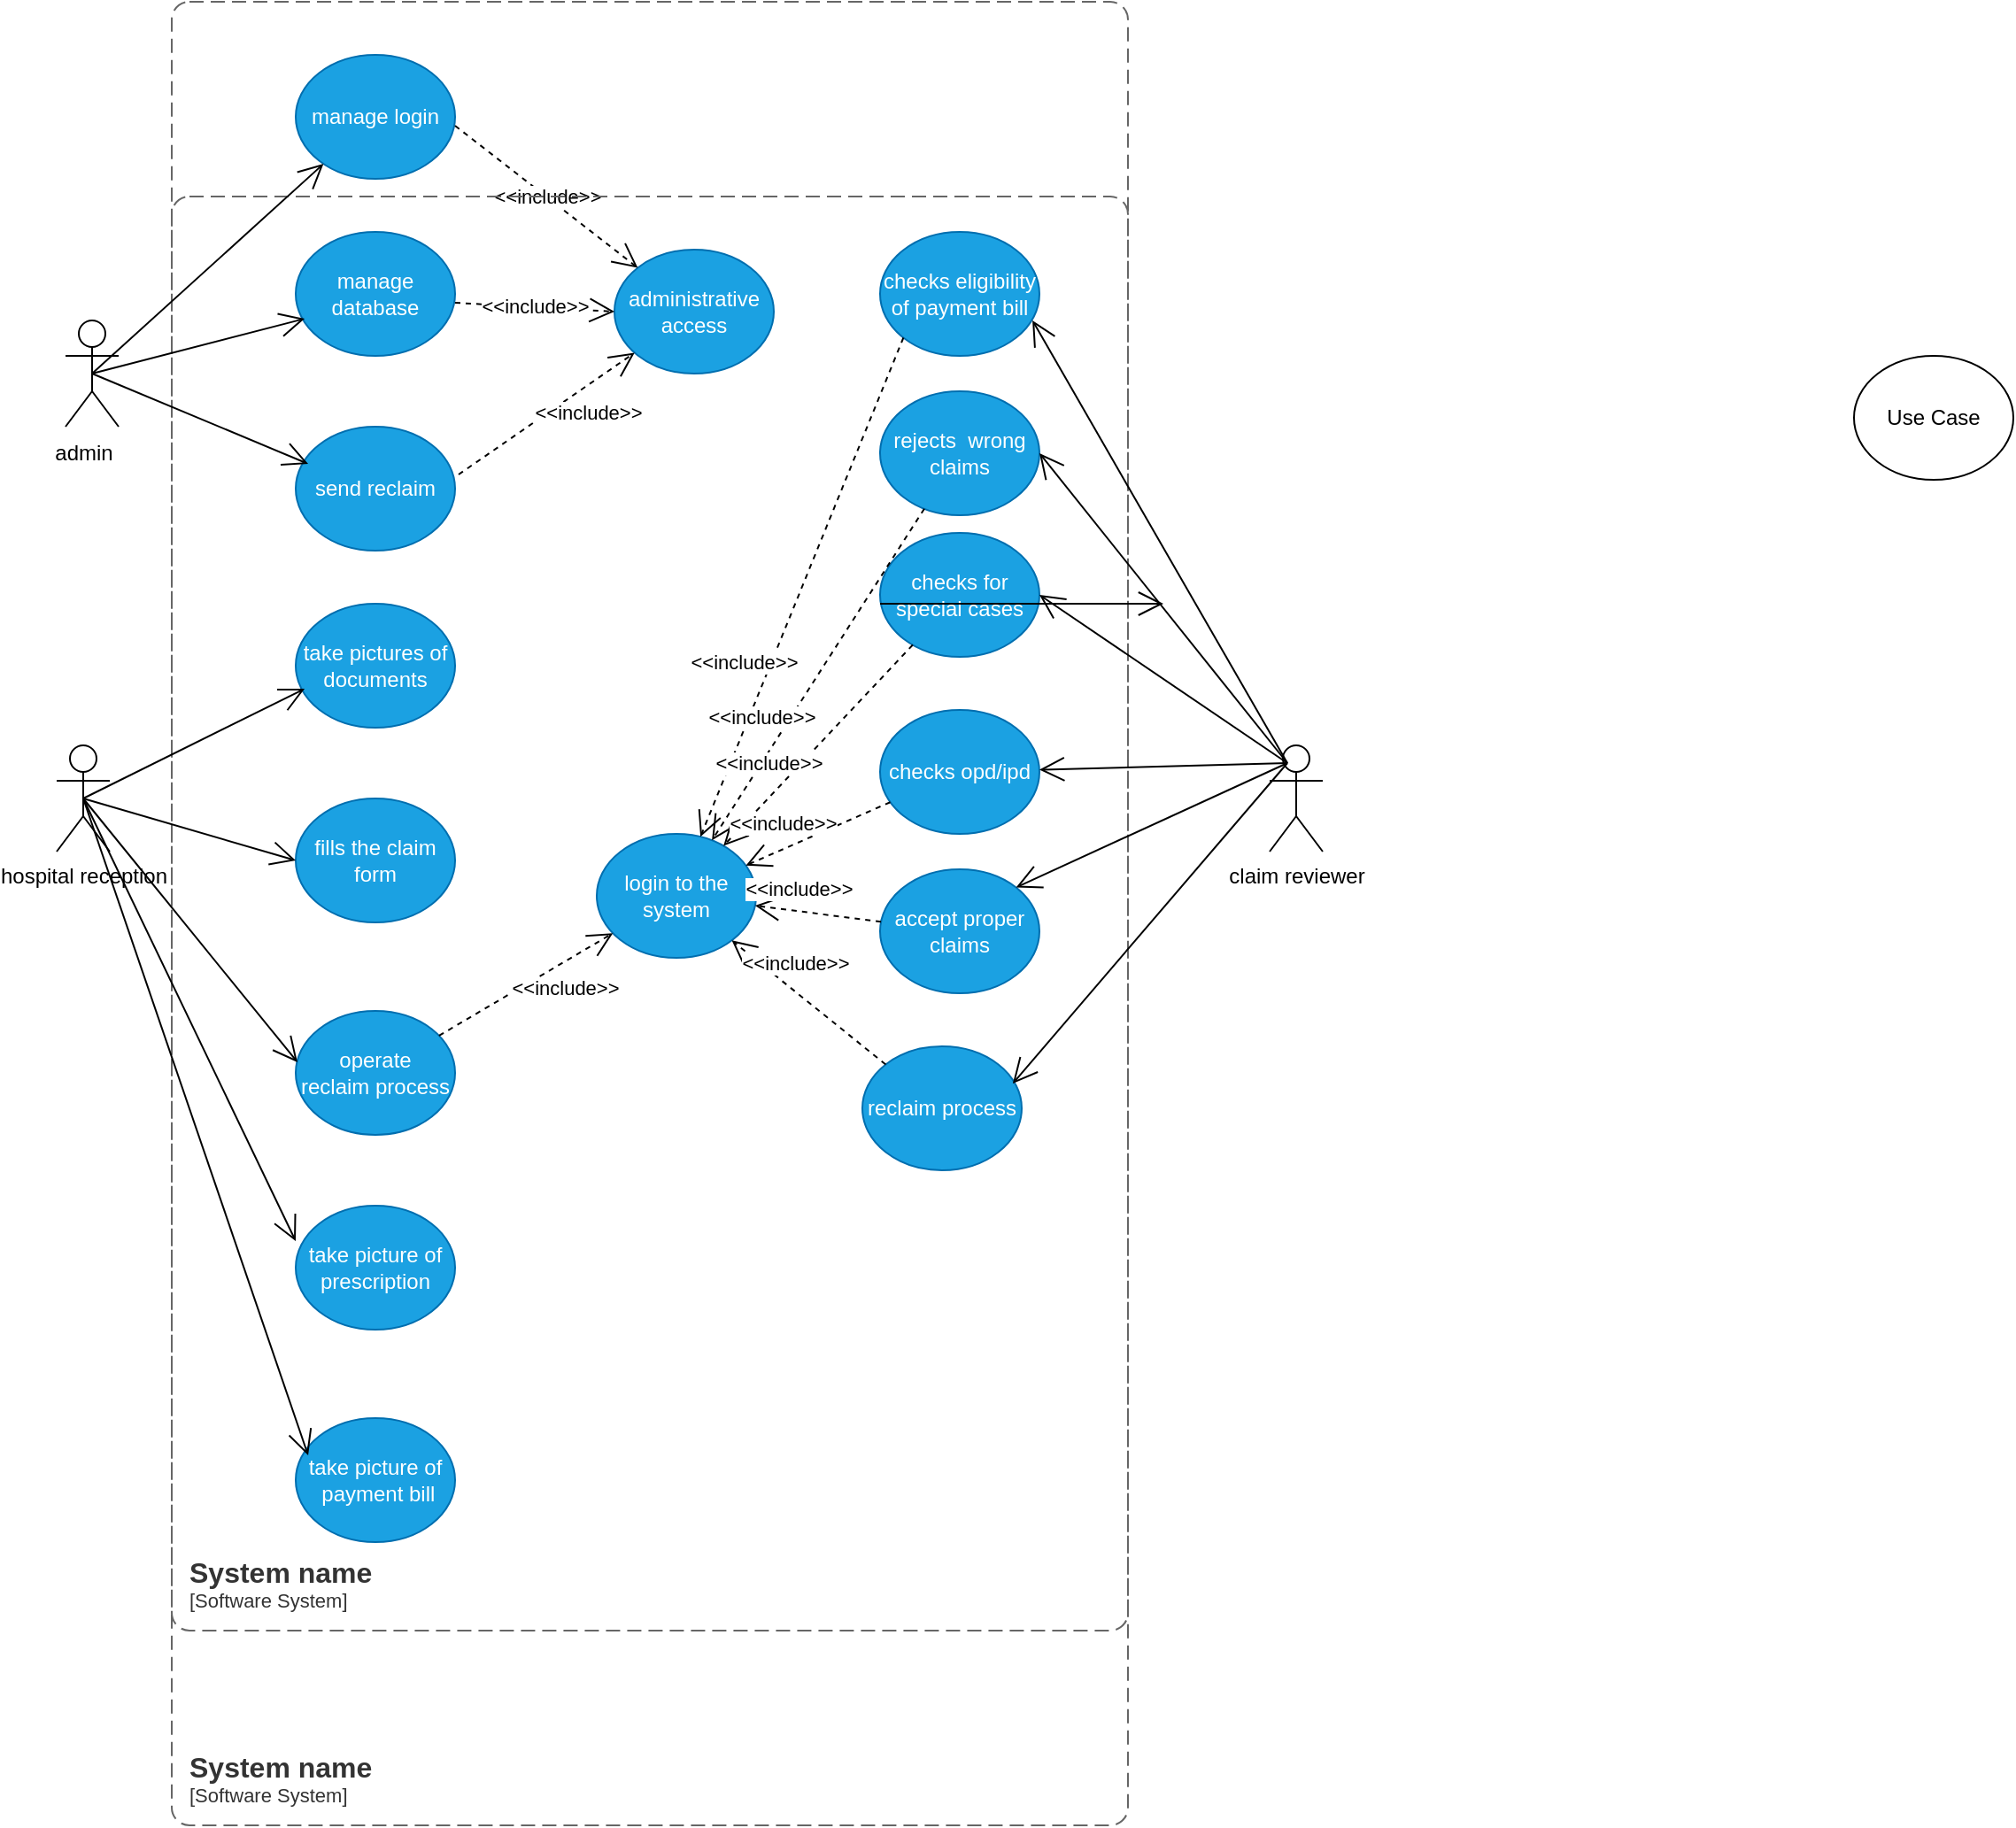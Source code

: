 <mxfile version="21.5.0" type="device">
  <diagram name="Page-1" id="asdXsCJuXep6Mdy0VLY5">
    <mxGraphModel dx="1676" dy="2243" grid="1" gridSize="10" guides="1" tooltips="1" connect="1" arrows="1" fold="1" page="1" pageScale="1" pageWidth="827" pageHeight="1169" math="0" shadow="0">
      <root>
        <mxCell id="0" />
        <mxCell id="1" parent="0" />
        <object placeholders="1" c4Name="System name" c4Type="SystemScopeBoundary" c4Application="Software System" label="&lt;font style=&quot;font-size: 16px&quot;&gt;&lt;b&gt;&lt;div style=&quot;text-align: left&quot;&gt;%c4Name%&lt;/div&gt;&lt;/b&gt;&lt;/font&gt;&lt;div style=&quot;text-align: left&quot;&gt;[%c4Application%]&lt;/div&gt;" id="072egMJkrA73w8c8OgUd-2">
          <mxCell style="rounded=1;fontSize=11;whiteSpace=wrap;html=1;dashed=1;arcSize=20;fillColor=none;strokeColor=#666666;fontColor=#333333;labelBackgroundColor=none;align=left;verticalAlign=bottom;labelBorderColor=none;spacingTop=0;spacing=10;dashPattern=8 4;metaEdit=1;rotatable=0;perimeter=rectanglePerimeter;noLabel=0;labelPadding=0;allowArrows=0;connectable=0;expand=0;recursiveResize=0;editable=1;pointerEvents=0;absoluteArcSize=1;points=[[0.25,0,0],[0.5,0,0],[0.75,0,0],[1,0.25,0],[1,0.5,0],[1,0.75,0],[0.75,1,0],[0.5,1,0],[0.25,1,0],[0,0.75,0],[0,0.5,0],[0,0.25,0]];" parent="1" vertex="1">
            <mxGeometry x="140" y="-930" width="540" height="920" as="geometry" />
          </mxCell>
        </object>
        <mxCell id="072egMJkrA73w8c8OgUd-3" value="" style="shape=umlActor;verticalLabelPosition=bottom;verticalAlign=top;html=1;" parent="1" vertex="1">
          <mxGeometry x="80" y="-750" width="30" height="60" as="geometry" />
        </mxCell>
        <mxCell id="072egMJkrA73w8c8OgUd-6" value="admin" style="text;html=1;align=center;verticalAlign=middle;resizable=0;points=[];autosize=1;strokeColor=none;fillColor=none;" parent="1" vertex="1">
          <mxGeometry x="60" y="-690" width="60" height="30" as="geometry" />
        </mxCell>
        <mxCell id="072egMJkrA73w8c8OgUd-8" value="hospital reception" style="shape=umlActor;verticalLabelPosition=bottom;verticalAlign=top;html=1;" parent="1" vertex="1">
          <mxGeometry x="75" y="-510" width="30" height="60" as="geometry" />
        </mxCell>
        <mxCell id="072egMJkrA73w8c8OgUd-10" value="claim reviewer" style="shape=umlActor;verticalLabelPosition=bottom;verticalAlign=top;html=1;" parent="1" vertex="1">
          <mxGeometry x="760" y="-510" width="30" height="60" as="geometry" />
        </mxCell>
        <mxCell id="072egMJkrA73w8c8OgUd-14" value="manage database" style="ellipse;whiteSpace=wrap;html=1;fillColor=#1ba1e2;fontColor=#ffffff;strokeColor=#006EAF;" parent="1" vertex="1">
          <mxGeometry x="210" y="-800" width="90" height="70" as="geometry" />
        </mxCell>
        <mxCell id="072egMJkrA73w8c8OgUd-17" value="send reclaim" style="ellipse;whiteSpace=wrap;html=1;fillColor=#1ba1e2;fontColor=#ffffff;strokeColor=#006EAF;" parent="1" vertex="1">
          <mxGeometry x="210" y="-690" width="90" height="70" as="geometry" />
        </mxCell>
        <mxCell id="072egMJkrA73w8c8OgUd-19" value="manage login" style="ellipse;whiteSpace=wrap;html=1;fillColor=#1ba1e2;fontColor=#ffffff;strokeColor=#006EAF;" parent="1" vertex="1">
          <mxGeometry x="210" y="-900" width="90" height="70" as="geometry" />
        </mxCell>
        <mxCell id="072egMJkrA73w8c8OgUd-40" value="take picture of prescription" style="ellipse;whiteSpace=wrap;html=1;fillColor=#1ba1e2;fontColor=#ffffff;strokeColor=#006EAF;" parent="1" vertex="1">
          <mxGeometry x="210" y="-250" width="90" height="70" as="geometry" />
        </mxCell>
        <mxCell id="072egMJkrA73w8c8OgUd-42" value="take pictures of documents" style="ellipse;whiteSpace=wrap;html=1;fillColor=#1ba1e2;fontColor=#ffffff;strokeColor=#006EAF;" parent="1" vertex="1">
          <mxGeometry x="210" y="-590" width="90" height="70" as="geometry" />
        </mxCell>
        <mxCell id="072egMJkrA73w8c8OgUd-44" value="take picture of &amp;nbsp;payment bill" style="ellipse;whiteSpace=wrap;html=1;fillColor=#1ba1e2;fontColor=#ffffff;strokeColor=#006EAF;" parent="1" vertex="1">
          <mxGeometry x="210" y="-130" width="90" height="70" as="geometry" />
        </mxCell>
        <mxCell id="072egMJkrA73w8c8OgUd-45" value="operate&lt;br&gt;reclaim process" style="ellipse;whiteSpace=wrap;html=1;fillColor=#1ba1e2;fontColor=#ffffff;strokeColor=#006EAF;" parent="1" vertex="1">
          <mxGeometry x="210" y="-360" width="90" height="70" as="geometry" />
        </mxCell>
        <mxCell id="072egMJkrA73w8c8OgUd-46" value="fills the claim form" style="ellipse;whiteSpace=wrap;html=1;fillColor=#1ba1e2;fontColor=#ffffff;strokeColor=#006EAF;" parent="1" vertex="1">
          <mxGeometry x="210" y="-480" width="90" height="70" as="geometry" />
        </mxCell>
        <mxCell id="072egMJkrA73w8c8OgUd-47" value="login to the system" style="ellipse;whiteSpace=wrap;html=1;fillColor=#1ba1e2;fontColor=#ffffff;strokeColor=#006EAF;" parent="1" vertex="1">
          <mxGeometry x="380" y="-460" width="90" height="70" as="geometry" />
        </mxCell>
        <mxCell id="072egMJkrA73w8c8OgUd-48" value="Use Case" style="ellipse;whiteSpace=wrap;html=1;" parent="1" vertex="1">
          <mxGeometry x="1090" y="-730" width="90" height="70" as="geometry" />
        </mxCell>
        <mxCell id="072egMJkrA73w8c8OgUd-52" value="checks opd/ipd" style="ellipse;whiteSpace=wrap;html=1;fillColor=#1ba1e2;fontColor=#ffffff;strokeColor=#006EAF;" parent="1" vertex="1">
          <mxGeometry x="540" y="-530" width="90" height="70" as="geometry" />
        </mxCell>
        <mxCell id="072egMJkrA73w8c8OgUd-53" value="checks eligibility of payment bill" style="ellipse;whiteSpace=wrap;html=1;fillColor=#1ba1e2;fontColor=#ffffff;strokeColor=#006EAF;" parent="1" vertex="1">
          <mxGeometry x="540" y="-800" width="90" height="70" as="geometry" />
        </mxCell>
        <mxCell id="072egMJkrA73w8c8OgUd-56" value="administrative access" style="ellipse;whiteSpace=wrap;html=1;fillColor=#1ba1e2;fontColor=#ffffff;strokeColor=#006EAF;" parent="1" vertex="1">
          <mxGeometry x="390" y="-790" width="90" height="70" as="geometry" />
        </mxCell>
        <mxCell id="072egMJkrA73w8c8OgUd-57" value="rejects &amp;nbsp;wrong claims" style="ellipse;whiteSpace=wrap;html=1;fillColor=#1ba1e2;fontColor=#ffffff;strokeColor=#006EAF;" parent="1" vertex="1">
          <mxGeometry x="540" y="-710" width="90" height="70" as="geometry" />
        </mxCell>
        <mxCell id="072egMJkrA73w8c8OgUd-59" value="accept proper claims" style="ellipse;whiteSpace=wrap;html=1;fillColor=#1ba1e2;fontColor=#ffffff;strokeColor=#006EAF;" parent="1" vertex="1">
          <mxGeometry x="540" y="-440" width="90" height="70" as="geometry" />
        </mxCell>
        <mxCell id="072egMJkrA73w8c8OgUd-60" value="checks for special cases" style="ellipse;whiteSpace=wrap;html=1;fillColor=#1ba1e2;fontColor=#ffffff;strokeColor=#006EAF;" parent="1" vertex="1">
          <mxGeometry x="540" y="-630" width="90" height="70" as="geometry" />
        </mxCell>
        <mxCell id="OgfPBMYsdwXi1MxrWJIx-4" value="reclaim process" style="ellipse;whiteSpace=wrap;html=1;fillColor=#1ba1e2;fontColor=#ffffff;strokeColor=#006EAF;" parent="1" vertex="1">
          <mxGeometry x="530" y="-340" width="90" height="70" as="geometry" />
        </mxCell>
        <mxCell id="OgfPBMYsdwXi1MxrWJIx-17" value="&amp;lt;&amp;lt;include&amp;gt;&amp;gt;" style="endArrow=open;endSize=12;dashed=1;html=1;rounded=0;" parent="1" target="072egMJkrA73w8c8OgUd-56" edge="1">
          <mxGeometry width="160" relative="1" as="geometry">
            <mxPoint x="300" y="-860" as="sourcePoint" />
            <mxPoint x="460" y="-860" as="targetPoint" />
          </mxGeometry>
        </mxCell>
        <mxCell id="OgfPBMYsdwXi1MxrWJIx-18" value="&amp;lt;&amp;lt;include&amp;gt;&amp;gt;" style="endArrow=open;endSize=12;dashed=1;html=1;rounded=0;entryX=0;entryY=0.5;entryDx=0;entryDy=0;" parent="1" target="072egMJkrA73w8c8OgUd-56" edge="1">
          <mxGeometry width="160" relative="1" as="geometry">
            <mxPoint x="300" y="-760" as="sourcePoint" />
            <mxPoint x="403" y="-680" as="targetPoint" />
          </mxGeometry>
        </mxCell>
        <mxCell id="OgfPBMYsdwXi1MxrWJIx-20" value="&amp;lt;&amp;lt;include&amp;gt;&amp;gt;" style="endArrow=open;endSize=12;dashed=1;html=1;rounded=0;exitX=1.022;exitY=0.386;exitDx=0;exitDy=0;exitPerimeter=0;" parent="1" source="072egMJkrA73w8c8OgUd-17" target="072egMJkrA73w8c8OgUd-56" edge="1">
          <mxGeometry x="0.336" y="-13" width="160" relative="1" as="geometry">
            <mxPoint x="310" y="-660" as="sourcePoint" />
            <mxPoint x="410" y="-720" as="targetPoint" />
            <mxPoint x="-1" as="offset" />
          </mxGeometry>
        </mxCell>
        <mxCell id="OgfPBMYsdwXi1MxrWJIx-21" value="" style="endArrow=open;endFill=1;endSize=12;html=1;rounded=0;entryX=0;entryY=0.5;entryDx=0;entryDy=0;" parent="1" target="072egMJkrA73w8c8OgUd-46" edge="1">
          <mxGeometry width="160" relative="1" as="geometry">
            <mxPoint x="90" y="-480" as="sourcePoint" />
            <mxPoint x="250" y="-480" as="targetPoint" />
          </mxGeometry>
        </mxCell>
        <object placeholders="1" c4Name="System name" c4Type="SystemScopeBoundary" c4Application="Software System" label="&lt;font style=&quot;font-size: 16px&quot;&gt;&lt;b&gt;&lt;div style=&quot;text-align: left&quot;&gt;%c4Name%&lt;/div&gt;&lt;/b&gt;&lt;/font&gt;&lt;div style=&quot;text-align: left&quot;&gt;[%c4Application%]&lt;/div&gt;" id="OgfPBMYsdwXi1MxrWJIx-22">
          <mxCell style="rounded=1;fontSize=11;whiteSpace=wrap;html=1;dashed=1;arcSize=20;fillColor=none;strokeColor=#666666;fontColor=#333333;labelBackgroundColor=none;align=left;verticalAlign=bottom;labelBorderColor=none;spacingTop=0;spacing=10;dashPattern=8 4;metaEdit=1;rotatable=0;perimeter=rectanglePerimeter;noLabel=0;labelPadding=0;allowArrows=0;connectable=0;expand=0;recursiveResize=0;editable=1;pointerEvents=0;absoluteArcSize=1;points=[[0.25,0,0],[0.5,0,0],[0.75,0,0],[1,0.25,0],[1,0.5,0],[1,0.75,0],[0.75,1,0],[0.5,1,0],[0.25,1,0],[0,0.75,0],[0,0.5,0],[0,0.25,0]];" parent="1" vertex="1">
            <mxGeometry x="140" y="-820" width="540" height="920" as="geometry" />
          </mxCell>
        </object>
        <mxCell id="OgfPBMYsdwXi1MxrWJIx-24" value="" style="endArrow=open;endFill=1;endSize=12;html=1;rounded=0;entryX=0.011;entryY=0.414;entryDx=0;entryDy=0;entryPerimeter=0;" parent="1" target="072egMJkrA73w8c8OgUd-45" edge="1">
          <mxGeometry width="160" relative="1" as="geometry">
            <mxPoint x="90" y="-480" as="sourcePoint" />
            <mxPoint x="250" y="-480" as="targetPoint" />
          </mxGeometry>
        </mxCell>
        <mxCell id="OgfPBMYsdwXi1MxrWJIx-25" value="" style="endArrow=open;endFill=1;endSize=12;html=1;rounded=0;entryX=0;entryY=0.286;entryDx=0;entryDy=0;entryPerimeter=0;" parent="1" target="072egMJkrA73w8c8OgUd-40" edge="1">
          <mxGeometry width="160" relative="1" as="geometry">
            <mxPoint x="90" y="-480" as="sourcePoint" />
            <mxPoint x="250" y="-480" as="targetPoint" />
          </mxGeometry>
        </mxCell>
        <mxCell id="OgfPBMYsdwXi1MxrWJIx-26" value="" style="endArrow=open;endFill=1;endSize=12;html=1;rounded=0;entryX=0.078;entryY=0.3;entryDx=0;entryDy=0;entryPerimeter=0;" parent="1" target="072egMJkrA73w8c8OgUd-44" edge="1">
          <mxGeometry width="160" relative="1" as="geometry">
            <mxPoint x="90" y="-480" as="sourcePoint" />
            <mxPoint x="250" y="-480" as="targetPoint" />
          </mxGeometry>
        </mxCell>
        <mxCell id="OgfPBMYsdwXi1MxrWJIx-27" value="" style="endArrow=open;endFill=1;endSize=12;html=1;rounded=0;entryX=0.056;entryY=0.686;entryDx=0;entryDy=0;entryPerimeter=0;" parent="1" target="072egMJkrA73w8c8OgUd-42" edge="1">
          <mxGeometry width="160" relative="1" as="geometry">
            <mxPoint x="90" y="-480" as="sourcePoint" />
            <mxPoint x="250" y="-480" as="targetPoint" />
          </mxGeometry>
        </mxCell>
        <mxCell id="OgfPBMYsdwXi1MxrWJIx-30" value="" style="endArrow=open;endFill=1;endSize=12;html=1;rounded=0;entryX=0.056;entryY=0.7;entryDx=0;entryDy=0;entryPerimeter=0;exitX=0.5;exitY=0.5;exitDx=0;exitDy=0;exitPerimeter=0;" parent="1" source="072egMJkrA73w8c8OgUd-3" target="072egMJkrA73w8c8OgUd-14" edge="1">
          <mxGeometry width="160" relative="1" as="geometry">
            <mxPoint x="100" y="-720" as="sourcePoint" />
            <mxPoint x="260" y="-720" as="targetPoint" />
          </mxGeometry>
        </mxCell>
        <mxCell id="OgfPBMYsdwXi1MxrWJIx-31" value="" style="endArrow=open;endFill=1;endSize=12;html=1;rounded=0;exitX=0.5;exitY=0.5;exitDx=0;exitDy=0;exitPerimeter=0;" parent="1" source="072egMJkrA73w8c8OgUd-3" target="072egMJkrA73w8c8OgUd-19" edge="1">
          <mxGeometry width="160" relative="1" as="geometry">
            <mxPoint x="100" y="-720" as="sourcePoint" />
            <mxPoint x="260" y="-720" as="targetPoint" />
          </mxGeometry>
        </mxCell>
        <mxCell id="OgfPBMYsdwXi1MxrWJIx-32" value="" style="endArrow=open;endFill=1;endSize=12;html=1;rounded=0;entryX=0.078;entryY=0.3;entryDx=0;entryDy=0;entryPerimeter=0;exitX=0.5;exitY=0.5;exitDx=0;exitDy=0;exitPerimeter=0;" parent="1" source="072egMJkrA73w8c8OgUd-3" target="072egMJkrA73w8c8OgUd-17" edge="1">
          <mxGeometry width="160" relative="1" as="geometry">
            <mxPoint x="100" y="-720" as="sourcePoint" />
            <mxPoint x="260" y="-720" as="targetPoint" />
          </mxGeometry>
        </mxCell>
        <mxCell id="OgfPBMYsdwXi1MxrWJIx-35" value="" style="endArrow=open;endFill=1;endSize=12;html=1;rounded=0;entryX=0.956;entryY=0.714;entryDx=0;entryDy=0;entryPerimeter=0;" parent="1" target="072egMJkrA73w8c8OgUd-53" edge="1">
          <mxGeometry width="160" relative="1" as="geometry">
            <mxPoint x="770" y="-500" as="sourcePoint" />
            <mxPoint x="930" y="-500" as="targetPoint" />
          </mxGeometry>
        </mxCell>
        <mxCell id="OgfPBMYsdwXi1MxrWJIx-36" value="" style="endArrow=open;endFill=1;endSize=12;html=1;rounded=0;entryX=1;entryY=0.5;entryDx=0;entryDy=0;" parent="1" target="072egMJkrA73w8c8OgUd-57" edge="1">
          <mxGeometry width="160" relative="1" as="geometry">
            <mxPoint x="770" y="-500" as="sourcePoint" />
            <mxPoint x="930" y="-500" as="targetPoint" />
          </mxGeometry>
        </mxCell>
        <mxCell id="OgfPBMYsdwXi1MxrWJIx-37" value="" style="endArrow=open;endFill=1;endSize=12;html=1;rounded=0;entryX=1;entryY=0.5;entryDx=0;entryDy=0;" parent="1" target="072egMJkrA73w8c8OgUd-60" edge="1">
          <mxGeometry width="160" relative="1" as="geometry">
            <mxPoint x="770" y="-500" as="sourcePoint" />
            <mxPoint x="930" y="-500" as="targetPoint" />
          </mxGeometry>
        </mxCell>
        <mxCell id="OgfPBMYsdwXi1MxrWJIx-39" value="" style="endArrow=open;endFill=1;endSize=12;html=1;rounded=0;" parent="1" target="072egMJkrA73w8c8OgUd-52" edge="1">
          <mxGeometry width="160" relative="1" as="geometry">
            <mxPoint x="770" y="-500" as="sourcePoint" />
            <mxPoint x="930" y="-500" as="targetPoint" />
          </mxGeometry>
        </mxCell>
        <mxCell id="OgfPBMYsdwXi1MxrWJIx-40" value="" style="endArrow=open;endFill=1;endSize=12;html=1;rounded=0;entryX=1;entryY=0;entryDx=0;entryDy=0;" parent="1" target="072egMJkrA73w8c8OgUd-59" edge="1">
          <mxGeometry width="160" relative="1" as="geometry">
            <mxPoint x="770" y="-500" as="sourcePoint" />
            <mxPoint x="930" y="-500" as="targetPoint" />
          </mxGeometry>
        </mxCell>
        <mxCell id="OgfPBMYsdwXi1MxrWJIx-41" value="" style="endArrow=open;endFill=1;endSize=12;html=1;rounded=0;entryX=0.944;entryY=0.3;entryDx=0;entryDy=0;entryPerimeter=0;" parent="1" target="OgfPBMYsdwXi1MxrWJIx-4" edge="1">
          <mxGeometry width="160" relative="1" as="geometry">
            <mxPoint x="770" y="-500" as="sourcePoint" />
            <mxPoint x="930" y="-500" as="targetPoint" />
          </mxGeometry>
        </mxCell>
        <mxCell id="OgfPBMYsdwXi1MxrWJIx-46" value="&amp;lt;&amp;lt;include&amp;gt;&amp;gt;" style="endArrow=open;endSize=12;dashed=1;html=1;rounded=0;" parent="1" source="072egMJkrA73w8c8OgUd-45" target="072egMJkrA73w8c8OgUd-47" edge="1">
          <mxGeometry x="0.336" y="-13" width="160" relative="1" as="geometry">
            <mxPoint x="290.02" y="-340.02" as="sourcePoint" />
            <mxPoint x="398.02" y="-397.02" as="targetPoint" />
            <mxPoint x="-1" as="offset" />
          </mxGeometry>
        </mxCell>
        <mxCell id="w0H-b2gGFoOkaLcXvgc3-1" value="" style="endArrow=open;endFill=1;endSize=12;html=1;rounded=0;" edge="1" parent="1">
          <mxGeometry width="160" relative="1" as="geometry">
            <mxPoint x="540" y="-590" as="sourcePoint" />
            <mxPoint x="700" y="-590" as="targetPoint" />
          </mxGeometry>
        </mxCell>
        <mxCell id="w0H-b2gGFoOkaLcXvgc3-9" value="&amp;lt;&amp;lt;include&amp;gt;&amp;gt;" style="endArrow=open;endSize=12;dashed=1;html=1;rounded=0;exitX=0;exitY=1;exitDx=0;exitDy=0;" edge="1" parent="1" source="072egMJkrA73w8c8OgUd-53" target="072egMJkrA73w8c8OgUd-47">
          <mxGeometry x="0.336" y="-13" width="160" relative="1" as="geometry">
            <mxPoint x="540.18" y="-772.03" as="sourcePoint" />
            <mxPoint x="638.18" y="-830.03" as="targetPoint" />
            <mxPoint x="-1" as="offset" />
          </mxGeometry>
        </mxCell>
        <mxCell id="w0H-b2gGFoOkaLcXvgc3-11" value="&amp;lt;&amp;lt;include&amp;gt;&amp;gt;" style="endArrow=open;endSize=12;dashed=1;html=1;rounded=0;" edge="1" parent="1" source="072egMJkrA73w8c8OgUd-57" target="072egMJkrA73w8c8OgUd-47">
          <mxGeometry x="0.336" y="-13" width="160" relative="1" as="geometry">
            <mxPoint x="540.18" y="-772.03" as="sourcePoint" />
            <mxPoint x="638.18" y="-830.03" as="targetPoint" />
            <mxPoint x="-1" as="offset" />
          </mxGeometry>
        </mxCell>
        <mxCell id="w0H-b2gGFoOkaLcXvgc3-12" value="&amp;lt;&amp;lt;include&amp;gt;&amp;gt;" style="endArrow=open;endSize=12;dashed=1;html=1;rounded=0;" edge="1" parent="1" source="072egMJkrA73w8c8OgUd-60" target="072egMJkrA73w8c8OgUd-47">
          <mxGeometry x="0.336" y="-13" width="160" relative="1" as="geometry">
            <mxPoint x="540.18" y="-772.03" as="sourcePoint" />
            <mxPoint x="638.18" y="-830.03" as="targetPoint" />
            <mxPoint x="-1" as="offset" />
          </mxGeometry>
        </mxCell>
        <mxCell id="w0H-b2gGFoOkaLcXvgc3-13" value="&amp;lt;&amp;lt;include&amp;gt;&amp;gt;" style="endArrow=open;endSize=12;dashed=1;html=1;rounded=0;" edge="1" parent="1" source="072egMJkrA73w8c8OgUd-52" target="072egMJkrA73w8c8OgUd-47">
          <mxGeometry x="0.336" y="-13" width="160" relative="1" as="geometry">
            <mxPoint x="540.18" y="-772.03" as="sourcePoint" />
            <mxPoint x="638.18" y="-830.03" as="targetPoint" />
            <mxPoint x="-1" as="offset" />
          </mxGeometry>
        </mxCell>
        <mxCell id="w0H-b2gGFoOkaLcXvgc3-14" value="&amp;lt;&amp;lt;include&amp;gt;&amp;gt;" style="endArrow=open;endSize=12;dashed=1;html=1;rounded=0;" edge="1" parent="1" source="072egMJkrA73w8c8OgUd-59" target="072egMJkrA73w8c8OgUd-47">
          <mxGeometry x="0.336" y="-13" width="160" relative="1" as="geometry">
            <mxPoint x="540.18" y="-772.03" as="sourcePoint" />
            <mxPoint x="638.18" y="-830.03" as="targetPoint" />
            <mxPoint x="-1" as="offset" />
          </mxGeometry>
        </mxCell>
        <mxCell id="w0H-b2gGFoOkaLcXvgc3-15" value="&amp;lt;&amp;lt;include&amp;gt;&amp;gt;" style="endArrow=open;endSize=12;dashed=1;html=1;rounded=0;exitX=0;exitY=0;exitDx=0;exitDy=0;" edge="1" parent="1" source="OgfPBMYsdwXi1MxrWJIx-4" target="072egMJkrA73w8c8OgUd-47">
          <mxGeometry x="0.336" y="-13" width="160" relative="1" as="geometry">
            <mxPoint x="540.18" y="-772.03" as="sourcePoint" />
            <mxPoint x="638.18" y="-830.03" as="targetPoint" />
            <mxPoint x="-1" as="offset" />
          </mxGeometry>
        </mxCell>
      </root>
    </mxGraphModel>
  </diagram>
</mxfile>
